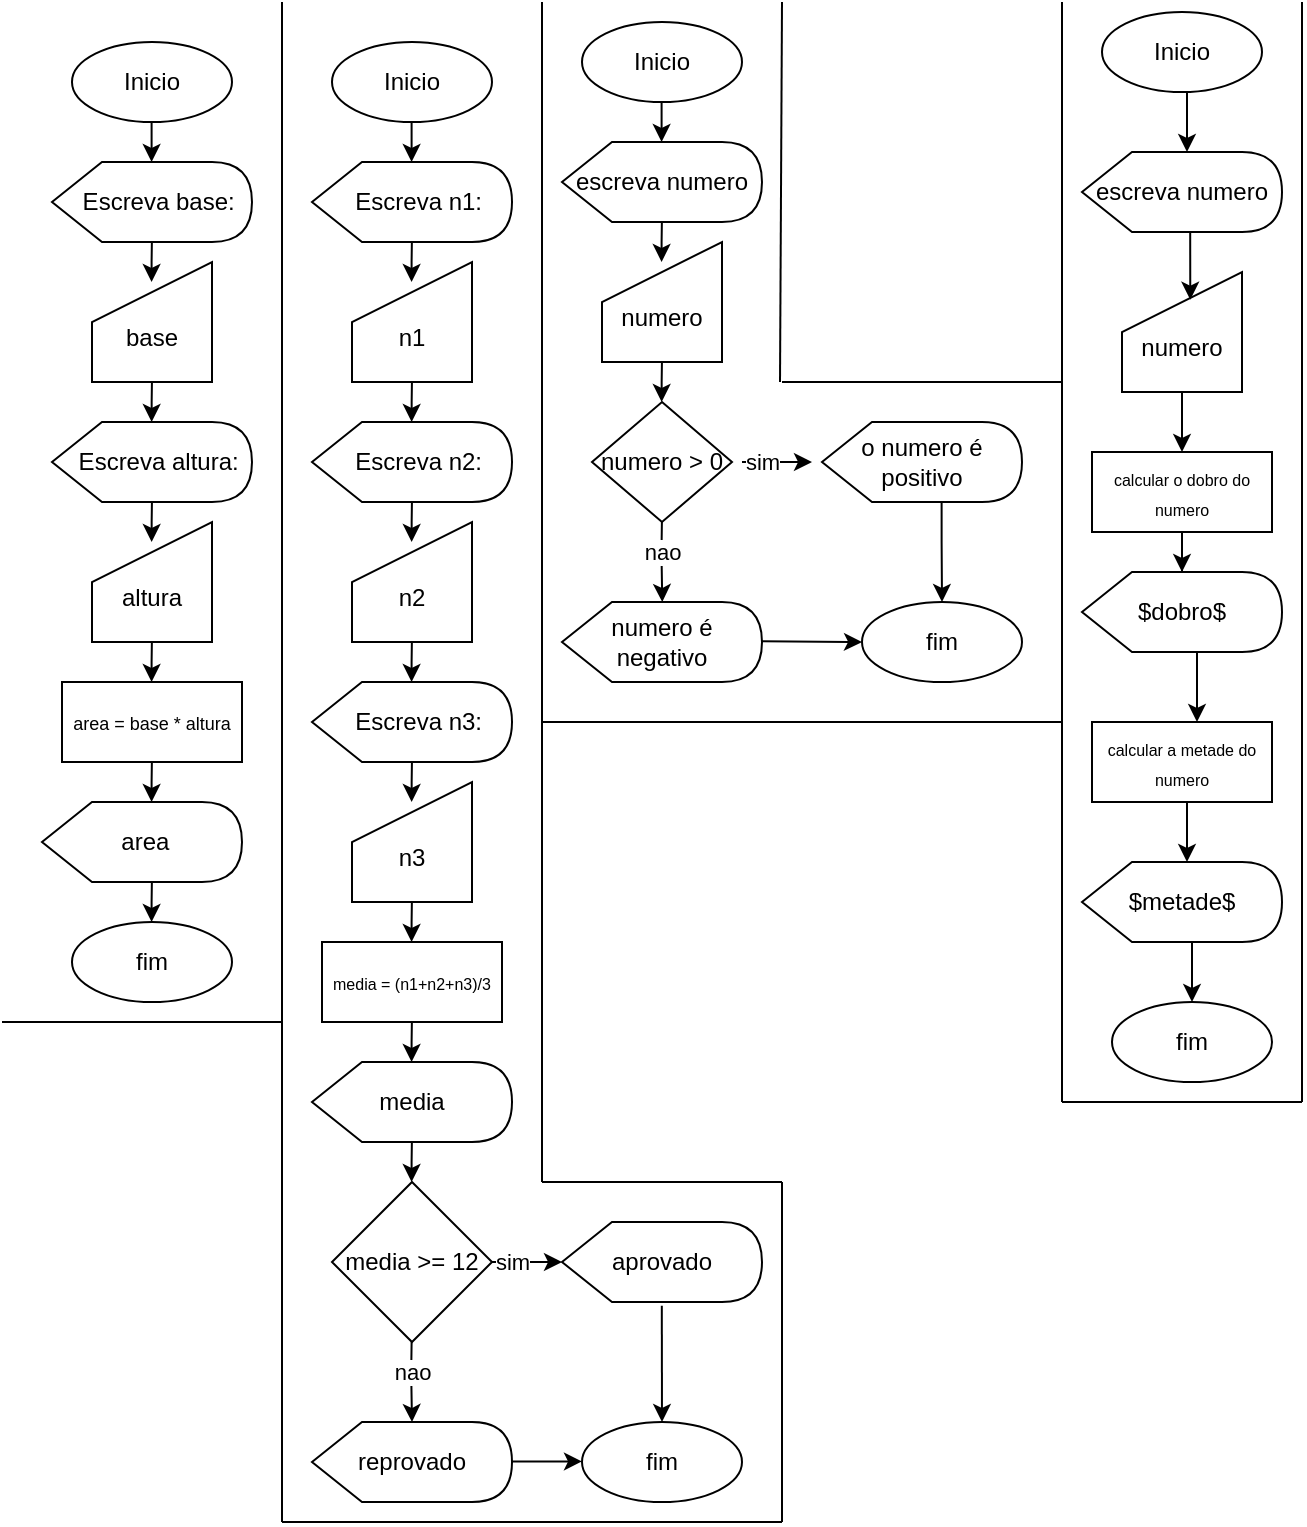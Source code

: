 <mxfile version="26.2.5">
  <diagram name="Página-1" id="g_h2XA78Yj2dbJA6HJTw">
    <mxGraphModel dx="656" dy="356" grid="1" gridSize="10" guides="1" tooltips="1" connect="1" arrows="1" fold="1" page="1" pageScale="1" pageWidth="827" pageHeight="1169" math="0" shadow="0">
      <root>
        <mxCell id="0" />
        <mxCell id="1" parent="0" />
        <mxCell id="25ei15dYUHbiPBNoR425-1" value="Inicio" style="ellipse;whiteSpace=wrap;html=1;" parent="1" vertex="1">
          <mxGeometry x="35" y="20" width="80" height="40" as="geometry" />
        </mxCell>
        <mxCell id="25ei15dYUHbiPBNoR425-2" value="" style="endArrow=classic;html=1;rounded=0;" parent="1" edge="1">
          <mxGeometry width="50" height="50" relative="1" as="geometry">
            <mxPoint x="74.8" y="60" as="sourcePoint" />
            <mxPoint x="75" y="80" as="targetPoint" />
            <Array as="points">
              <mxPoint x="74.8" y="80" />
            </Array>
          </mxGeometry>
        </mxCell>
        <mxCell id="25ei15dYUHbiPBNoR425-4" value="&lt;div&gt;&lt;br&gt;&lt;/div&gt;&lt;div&gt;&lt;span style=&quot;background-color: transparent; color: light-dark(rgb(0, 0, 0), rgb(255, 255, 255));&quot;&gt;base&lt;/span&gt;&lt;/div&gt;" style="shape=manualInput;whiteSpace=wrap;html=1;" parent="1" vertex="1">
          <mxGeometry x="45" y="130" width="60" height="60" as="geometry" />
        </mxCell>
        <mxCell id="25ei15dYUHbiPBNoR425-5" value="&amp;nbsp; Escreva base:" style="shape=display;whiteSpace=wrap;html=1;" parent="1" vertex="1">
          <mxGeometry x="25" y="80" width="100" height="40" as="geometry" />
        </mxCell>
        <mxCell id="25ei15dYUHbiPBNoR425-6" value="" style="endArrow=classic;html=1;rounded=0;" parent="1" edge="1">
          <mxGeometry width="50" height="50" relative="1" as="geometry">
            <mxPoint x="74.94" y="120" as="sourcePoint" />
            <mxPoint x="74.8" y="140" as="targetPoint" />
            <Array as="points">
              <mxPoint x="74.8" y="130" />
              <mxPoint x="74.8" y="140" />
            </Array>
          </mxGeometry>
        </mxCell>
        <mxCell id="25ei15dYUHbiPBNoR425-7" value="&lt;div&gt;&lt;br&gt;&lt;/div&gt;altura" style="shape=manualInput;whiteSpace=wrap;html=1;" parent="1" vertex="1">
          <mxGeometry x="45" y="260" width="60" height="60" as="geometry" />
        </mxCell>
        <mxCell id="25ei15dYUHbiPBNoR425-8" value="&amp;nbsp; Escreva altura:" style="shape=display;whiteSpace=wrap;html=1;" parent="1" vertex="1">
          <mxGeometry x="25" y="210" width="100" height="40" as="geometry" />
        </mxCell>
        <mxCell id="25ei15dYUHbiPBNoR425-9" value="" style="endArrow=classic;html=1;rounded=0;" parent="1" edge="1">
          <mxGeometry width="50" height="50" relative="1" as="geometry">
            <mxPoint x="74.97" y="250" as="sourcePoint" />
            <mxPoint x="74.83" y="270" as="targetPoint" />
            <Array as="points">
              <mxPoint x="74.83" y="260" />
              <mxPoint x="74.83" y="270" />
            </Array>
          </mxGeometry>
        </mxCell>
        <mxCell id="25ei15dYUHbiPBNoR425-10" value="" style="endArrow=classic;html=1;rounded=0;" parent="1" edge="1">
          <mxGeometry width="50" height="50" relative="1" as="geometry">
            <mxPoint x="74.97" y="190" as="sourcePoint" />
            <mxPoint x="74.83" y="210" as="targetPoint" />
            <Array as="points">
              <mxPoint x="74.83" y="200" />
              <mxPoint x="74.83" y="210" />
            </Array>
          </mxGeometry>
        </mxCell>
        <mxCell id="25ei15dYUHbiPBNoR425-11" value="&lt;font style=&quot;font-size: 9px;&quot;&gt;area = base * altura&lt;/font&gt;" style="rounded=0;whiteSpace=wrap;html=1;" parent="1" vertex="1">
          <mxGeometry x="30" y="340" width="90" height="40" as="geometry" />
        </mxCell>
        <mxCell id="25ei15dYUHbiPBNoR425-12" value="" style="endArrow=classic;html=1;rounded=0;" parent="1" edge="1">
          <mxGeometry width="50" height="50" relative="1" as="geometry">
            <mxPoint x="74.94" y="320" as="sourcePoint" />
            <mxPoint x="74.8" y="340" as="targetPoint" />
            <Array as="points">
              <mxPoint x="74.8" y="330" />
              <mxPoint x="74.8" y="340" />
            </Array>
          </mxGeometry>
        </mxCell>
        <mxCell id="25ei15dYUHbiPBNoR425-14" value="" style="endArrow=classic;html=1;rounded=0;" parent="1" edge="1">
          <mxGeometry width="50" height="50" relative="1" as="geometry">
            <mxPoint x="74.94" y="380" as="sourcePoint" />
            <mxPoint x="74.8" y="400" as="targetPoint" />
            <Array as="points">
              <mxPoint x="74.8" y="390" />
              <mxPoint x="74.8" y="400" />
            </Array>
          </mxGeometry>
        </mxCell>
        <mxCell id="25ei15dYUHbiPBNoR425-15" value="&amp;nbsp;area" style="shape=display;whiteSpace=wrap;html=1;" parent="1" vertex="1">
          <mxGeometry x="20" y="400" width="100" height="40" as="geometry" />
        </mxCell>
        <mxCell id="25ei15dYUHbiPBNoR425-16" value="fim" style="ellipse;whiteSpace=wrap;html=1;" parent="1" vertex="1">
          <mxGeometry x="35" y="460" width="80" height="40" as="geometry" />
        </mxCell>
        <mxCell id="25ei15dYUHbiPBNoR425-17" value="" style="endArrow=classic;html=1;rounded=0;" parent="1" edge="1">
          <mxGeometry width="50" height="50" relative="1" as="geometry">
            <mxPoint x="74.94" y="440" as="sourcePoint" />
            <mxPoint x="74.8" y="460" as="targetPoint" />
            <Array as="points">
              <mxPoint x="74.8" y="450" />
              <mxPoint x="74.8" y="460" />
            </Array>
          </mxGeometry>
        </mxCell>
        <mxCell id="25ei15dYUHbiPBNoR425-19" value="Inicio" style="ellipse;whiteSpace=wrap;html=1;" parent="1" vertex="1">
          <mxGeometry x="165" y="20" width="80" height="40" as="geometry" />
        </mxCell>
        <mxCell id="25ei15dYUHbiPBNoR425-20" value="" style="endArrow=classic;html=1;rounded=0;" parent="1" edge="1">
          <mxGeometry width="50" height="50" relative="1" as="geometry">
            <mxPoint x="204.8" y="60" as="sourcePoint" />
            <mxPoint x="205" y="80" as="targetPoint" />
            <Array as="points">
              <mxPoint x="204.8" y="80" />
            </Array>
          </mxGeometry>
        </mxCell>
        <mxCell id="25ei15dYUHbiPBNoR425-21" value="&lt;div&gt;&lt;br&gt;&lt;/div&gt;&lt;div&gt;n1&lt;/div&gt;" style="shape=manualInput;whiteSpace=wrap;html=1;" parent="1" vertex="1">
          <mxGeometry x="175" y="130" width="60" height="60" as="geometry" />
        </mxCell>
        <mxCell id="25ei15dYUHbiPBNoR425-22" value="&amp;nbsp; Escreva n1:" style="shape=display;whiteSpace=wrap;html=1;" parent="1" vertex="1">
          <mxGeometry x="155" y="80" width="100" height="40" as="geometry" />
        </mxCell>
        <mxCell id="25ei15dYUHbiPBNoR425-23" value="" style="endArrow=classic;html=1;rounded=0;" parent="1" edge="1">
          <mxGeometry width="50" height="50" relative="1" as="geometry">
            <mxPoint x="204.94" y="120" as="sourcePoint" />
            <mxPoint x="204.8" y="140" as="targetPoint" />
            <Array as="points">
              <mxPoint x="204.8" y="130" />
              <mxPoint x="204.8" y="140" />
            </Array>
          </mxGeometry>
        </mxCell>
        <mxCell id="25ei15dYUHbiPBNoR425-24" value="&lt;div&gt;&lt;br&gt;&lt;/div&gt;&lt;div&gt;n2&lt;/div&gt;" style="shape=manualInput;whiteSpace=wrap;html=1;" parent="1" vertex="1">
          <mxGeometry x="175" y="260" width="60" height="60" as="geometry" />
        </mxCell>
        <mxCell id="25ei15dYUHbiPBNoR425-25" value="&amp;nbsp; Escreva n2:" style="shape=display;whiteSpace=wrap;html=1;" parent="1" vertex="1">
          <mxGeometry x="155" y="210" width="100" height="40" as="geometry" />
        </mxCell>
        <mxCell id="25ei15dYUHbiPBNoR425-26" value="" style="endArrow=classic;html=1;rounded=0;" parent="1" edge="1">
          <mxGeometry width="50" height="50" relative="1" as="geometry">
            <mxPoint x="204.97" y="250" as="sourcePoint" />
            <mxPoint x="204.83" y="270" as="targetPoint" />
            <Array as="points">
              <mxPoint x="204.83" y="260" />
              <mxPoint x="204.83" y="270" />
            </Array>
          </mxGeometry>
        </mxCell>
        <mxCell id="25ei15dYUHbiPBNoR425-27" value="" style="endArrow=classic;html=1;rounded=0;" parent="1" edge="1">
          <mxGeometry width="50" height="50" relative="1" as="geometry">
            <mxPoint x="204.97" y="190" as="sourcePoint" />
            <mxPoint x="204.83" y="210" as="targetPoint" />
            <Array as="points">
              <mxPoint x="204.83" y="200" />
              <mxPoint x="204.83" y="210" />
            </Array>
          </mxGeometry>
        </mxCell>
        <mxCell id="25ei15dYUHbiPBNoR425-28" value="&lt;font style=&quot;font-size: 8px;&quot;&gt;media = (n1+n2+n3)/3&lt;/font&gt;" style="rounded=0;whiteSpace=wrap;html=1;" parent="1" vertex="1">
          <mxGeometry x="160" y="470" width="90" height="40" as="geometry" />
        </mxCell>
        <mxCell id="25ei15dYUHbiPBNoR425-29" value="" style="endArrow=classic;html=1;rounded=0;" parent="1" edge="1">
          <mxGeometry width="50" height="50" relative="1" as="geometry">
            <mxPoint x="204.94" y="320" as="sourcePoint" />
            <mxPoint x="204.8" y="340" as="targetPoint" />
            <Array as="points">
              <mxPoint x="204.8" y="330" />
              <mxPoint x="204.8" y="340" />
            </Array>
          </mxGeometry>
        </mxCell>
        <mxCell id="25ei15dYUHbiPBNoR425-30" value="" style="endArrow=classic;html=1;rounded=0;" parent="1" edge="1">
          <mxGeometry width="50" height="50" relative="1" as="geometry">
            <mxPoint x="204.94" y="510" as="sourcePoint" />
            <mxPoint x="204.8" y="530" as="targetPoint" />
            <Array as="points">
              <mxPoint x="204.8" y="520" />
              <mxPoint x="204.8" y="530" />
            </Array>
          </mxGeometry>
        </mxCell>
        <mxCell id="25ei15dYUHbiPBNoR425-31" value="media" style="shape=display;whiteSpace=wrap;html=1;" parent="1" vertex="1">
          <mxGeometry x="155" y="530" width="100" height="40" as="geometry" />
        </mxCell>
        <mxCell id="25ei15dYUHbiPBNoR425-33" value="" style="endArrow=classic;html=1;rounded=0;" parent="1" edge="1">
          <mxGeometry width="50" height="50" relative="1" as="geometry">
            <mxPoint x="204.94" y="570" as="sourcePoint" />
            <mxPoint x="204.8" y="590" as="targetPoint" />
            <Array as="points">
              <mxPoint x="204.8" y="580" />
              <mxPoint x="204.8" y="590" />
            </Array>
          </mxGeometry>
        </mxCell>
        <mxCell id="25ei15dYUHbiPBNoR425-34" value="&lt;div&gt;&lt;br&gt;&lt;/div&gt;&lt;div&gt;n3&lt;/div&gt;" style="shape=manualInput;whiteSpace=wrap;html=1;" parent="1" vertex="1">
          <mxGeometry x="175" y="390" width="60" height="60" as="geometry" />
        </mxCell>
        <mxCell id="25ei15dYUHbiPBNoR425-35" value="&amp;nbsp; Escreva n3:" style="shape=display;whiteSpace=wrap;html=1;" parent="1" vertex="1">
          <mxGeometry x="155" y="340" width="100" height="40" as="geometry" />
        </mxCell>
        <mxCell id="25ei15dYUHbiPBNoR425-36" value="" style="endArrow=classic;html=1;rounded=0;" parent="1" edge="1">
          <mxGeometry width="50" height="50" relative="1" as="geometry">
            <mxPoint x="204.97" y="380" as="sourcePoint" />
            <mxPoint x="204.83" y="400" as="targetPoint" />
            <Array as="points">
              <mxPoint x="204.83" y="390" />
              <mxPoint x="204.83" y="400" />
            </Array>
          </mxGeometry>
        </mxCell>
        <mxCell id="25ei15dYUHbiPBNoR425-37" value="" style="endArrow=classic;html=1;rounded=0;" parent="1" edge="1">
          <mxGeometry width="50" height="50" relative="1" as="geometry">
            <mxPoint x="204.94" y="450" as="sourcePoint" />
            <mxPoint x="204.8" y="470" as="targetPoint" />
            <Array as="points">
              <mxPoint x="204.8" y="460" />
              <mxPoint x="204.8" y="470" />
            </Array>
          </mxGeometry>
        </mxCell>
        <mxCell id="25ei15dYUHbiPBNoR425-38" value="media &amp;gt;= 12" style="rhombus;whiteSpace=wrap;html=1;" parent="1" vertex="1">
          <mxGeometry x="165" y="590" width="80" height="80" as="geometry" />
        </mxCell>
        <mxCell id="25ei15dYUHbiPBNoR425-40" value="" style="endArrow=classic;html=1;rounded=0;" parent="1" edge="1">
          <mxGeometry width="50" height="50" relative="1" as="geometry">
            <mxPoint x="204.81" y="670" as="sourcePoint" />
            <mxPoint x="205" y="710" as="targetPoint" />
            <Array as="points">
              <mxPoint x="204.67" y="680" />
              <mxPoint x="204.67" y="690" />
            </Array>
          </mxGeometry>
        </mxCell>
        <mxCell id="25ei15dYUHbiPBNoR425-44" value="nao" style="edgeLabel;html=1;align=center;verticalAlign=middle;resizable=0;points=[];" parent="25ei15dYUHbiPBNoR425-40" vertex="1" connectable="0">
          <mxGeometry x="-0.256" relative="1" as="geometry">
            <mxPoint as="offset" />
          </mxGeometry>
        </mxCell>
        <mxCell id="25ei15dYUHbiPBNoR425-42" value="" style="endArrow=classic;html=1;rounded=0;exitX=1;exitY=0.5;exitDx=0;exitDy=0;" parent="1" source="25ei15dYUHbiPBNoR425-38" edge="1">
          <mxGeometry width="50" height="50" relative="1" as="geometry">
            <mxPoint x="260.14" y="620" as="sourcePoint" />
            <mxPoint x="280" y="630" as="targetPoint" />
            <Array as="points">
              <mxPoint x="270" y="630" />
            </Array>
          </mxGeometry>
        </mxCell>
        <mxCell id="25ei15dYUHbiPBNoR425-43" value="sim" style="edgeLabel;html=1;align=center;verticalAlign=middle;resizable=0;points=[];" parent="25ei15dYUHbiPBNoR425-42" vertex="1" connectable="0">
          <mxGeometry x="-0.286" y="2" relative="1" as="geometry">
            <mxPoint x="-3" y="2" as="offset" />
          </mxGeometry>
        </mxCell>
        <mxCell id="25ei15dYUHbiPBNoR425-46" value="reprovado" style="shape=display;whiteSpace=wrap;html=1;" parent="1" vertex="1">
          <mxGeometry x="155" y="710" width="100" height="40" as="geometry" />
        </mxCell>
        <mxCell id="25ei15dYUHbiPBNoR425-47" value="aprovado" style="shape=display;whiteSpace=wrap;html=1;" parent="1" vertex="1">
          <mxGeometry x="280" y="610" width="100" height="40" as="geometry" />
        </mxCell>
        <mxCell id="25ei15dYUHbiPBNoR425-48" value="fim" style="ellipse;whiteSpace=wrap;html=1;" parent="1" vertex="1">
          <mxGeometry x="290" y="710" width="80" height="40" as="geometry" />
        </mxCell>
        <mxCell id="25ei15dYUHbiPBNoR425-50" value="" style="endArrow=classic;html=1;rounded=0;exitX=1;exitY=0.5;exitDx=0;exitDy=0;" parent="1" edge="1">
          <mxGeometry width="50" height="50" relative="1" as="geometry">
            <mxPoint x="255" y="729.72" as="sourcePoint" />
            <mxPoint x="290" y="729.72" as="targetPoint" />
            <Array as="points" />
          </mxGeometry>
        </mxCell>
        <mxCell id="25ei15dYUHbiPBNoR425-52" value="" style="endArrow=classic;html=1;rounded=0;exitX=0.499;exitY=1.046;exitDx=0;exitDy=0;exitPerimeter=0;entryX=0.5;entryY=0;entryDx=0;entryDy=0;" parent="1" source="25ei15dYUHbiPBNoR425-47" target="25ei15dYUHbiPBNoR425-48" edge="1">
          <mxGeometry width="50" height="50" relative="1" as="geometry">
            <mxPoint x="280" y="690" as="sourcePoint" />
            <mxPoint x="330" y="640" as="targetPoint" />
            <Array as="points" />
          </mxGeometry>
        </mxCell>
        <mxCell id="25ei15dYUHbiPBNoR425-57" value="Inicio" style="ellipse;whiteSpace=wrap;html=1;" parent="1" vertex="1">
          <mxGeometry x="290" y="10" width="80" height="40" as="geometry" />
        </mxCell>
        <mxCell id="25ei15dYUHbiPBNoR425-58" value="" style="endArrow=classic;html=1;rounded=0;" parent="1" edge="1">
          <mxGeometry width="50" height="50" relative="1" as="geometry">
            <mxPoint x="329.8" y="50" as="sourcePoint" />
            <mxPoint x="330" y="70" as="targetPoint" />
            <Array as="points">
              <mxPoint x="329.8" y="70" />
            </Array>
          </mxGeometry>
        </mxCell>
        <mxCell id="25ei15dYUHbiPBNoR425-59" value="&lt;div&gt;&lt;br&gt;&lt;/div&gt;&lt;div&gt;numero&lt;/div&gt;" style="shape=manualInput;whiteSpace=wrap;html=1;" parent="1" vertex="1">
          <mxGeometry x="300" y="120" width="60" height="60" as="geometry" />
        </mxCell>
        <mxCell id="25ei15dYUHbiPBNoR425-60" value="escreva numero" style="shape=display;whiteSpace=wrap;html=1;" parent="1" vertex="1">
          <mxGeometry x="280" y="70" width="100" height="40" as="geometry" />
        </mxCell>
        <mxCell id="25ei15dYUHbiPBNoR425-61" value="" style="endArrow=classic;html=1;rounded=0;" parent="1" edge="1">
          <mxGeometry width="50" height="50" relative="1" as="geometry">
            <mxPoint x="329.94" y="110" as="sourcePoint" />
            <mxPoint x="329.8" y="130" as="targetPoint" />
            <Array as="points">
              <mxPoint x="329.8" y="120" />
              <mxPoint x="329.8" y="130" />
            </Array>
          </mxGeometry>
        </mxCell>
        <mxCell id="25ei15dYUHbiPBNoR425-65" value="" style="endArrow=classic;html=1;rounded=0;" parent="1" edge="1">
          <mxGeometry width="50" height="50" relative="1" as="geometry">
            <mxPoint x="329.97" y="180" as="sourcePoint" />
            <mxPoint x="329.83" y="200" as="targetPoint" />
            <Array as="points">
              <mxPoint x="329.83" y="190" />
              <mxPoint x="329.83" y="200" />
            </Array>
          </mxGeometry>
        </mxCell>
        <mxCell id="25ei15dYUHbiPBNoR425-69" value="numero &amp;gt; 0" style="rhombus;whiteSpace=wrap;html=1;" parent="1" vertex="1">
          <mxGeometry x="295" y="200" width="70" height="60" as="geometry" />
        </mxCell>
        <mxCell id="25ei15dYUHbiPBNoR425-70" value="" style="endArrow=classic;html=1;rounded=0;exitX=1;exitY=0.5;exitDx=0;exitDy=0;" parent="1" edge="1">
          <mxGeometry width="50" height="50" relative="1" as="geometry">
            <mxPoint x="370" y="230" as="sourcePoint" />
            <mxPoint x="405" y="230" as="targetPoint" />
            <Array as="points">
              <mxPoint x="395" y="230" />
            </Array>
          </mxGeometry>
        </mxCell>
        <mxCell id="25ei15dYUHbiPBNoR425-71" value="sim" style="edgeLabel;html=1;align=center;verticalAlign=middle;resizable=0;points=[];" parent="25ei15dYUHbiPBNoR425-70" vertex="1" connectable="0">
          <mxGeometry x="-0.286" y="2" relative="1" as="geometry">
            <mxPoint x="-3" y="2" as="offset" />
          </mxGeometry>
        </mxCell>
        <mxCell id="25ei15dYUHbiPBNoR425-72" value="" style="endArrow=classic;html=1;rounded=0;" parent="1" edge="1">
          <mxGeometry width="50" height="50" relative="1" as="geometry">
            <mxPoint x="329.95" y="260" as="sourcePoint" />
            <mxPoint x="330.14" y="300" as="targetPoint" />
            <Array as="points">
              <mxPoint x="329.81" y="270" />
              <mxPoint x="329.81" y="280" />
            </Array>
          </mxGeometry>
        </mxCell>
        <mxCell id="25ei15dYUHbiPBNoR425-73" value="nao" style="edgeLabel;html=1;align=center;verticalAlign=middle;resizable=0;points=[];" parent="25ei15dYUHbiPBNoR425-72" vertex="1" connectable="0">
          <mxGeometry x="-0.256" relative="1" as="geometry">
            <mxPoint as="offset" />
          </mxGeometry>
        </mxCell>
        <mxCell id="25ei15dYUHbiPBNoR425-74" value="o numero é positivo" style="shape=display;whiteSpace=wrap;html=1;" parent="1" vertex="1">
          <mxGeometry x="410" y="210" width="100" height="40" as="geometry" />
        </mxCell>
        <mxCell id="25ei15dYUHbiPBNoR425-75" value="numero é negativo" style="shape=display;whiteSpace=wrap;html=1;" parent="1" vertex="1">
          <mxGeometry x="280" y="300" width="100" height="40" as="geometry" />
        </mxCell>
        <mxCell id="25ei15dYUHbiPBNoR425-76" value="fim" style="ellipse;whiteSpace=wrap;html=1;" parent="1" vertex="1">
          <mxGeometry x="430" y="300" width="80" height="40" as="geometry" />
        </mxCell>
        <mxCell id="25ei15dYUHbiPBNoR425-77" value="" style="endArrow=classic;html=1;rounded=0;exitX=0.499;exitY=1.046;exitDx=0;exitDy=0;exitPerimeter=0;entryX=0.5;entryY=0;entryDx=0;entryDy=0;" parent="1" target="25ei15dYUHbiPBNoR425-76" edge="1">
          <mxGeometry width="50" height="50" relative="1" as="geometry">
            <mxPoint x="469.81" y="250" as="sourcePoint" />
            <mxPoint x="469.81" y="290" as="targetPoint" />
            <Array as="points">
              <mxPoint x="469.81" y="270" />
            </Array>
          </mxGeometry>
        </mxCell>
        <mxCell id="25ei15dYUHbiPBNoR425-78" value="" style="endArrow=classic;html=1;rounded=0;exitX=1;exitY=0.5;exitDx=0;exitDy=0;entryX=0;entryY=0.5;entryDx=0;entryDy=0;" parent="1" target="25ei15dYUHbiPBNoR425-76" edge="1">
          <mxGeometry width="50" height="50" relative="1" as="geometry">
            <mxPoint x="380" y="319.62" as="sourcePoint" />
            <mxPoint x="415" y="319.62" as="targetPoint" />
            <Array as="points" />
          </mxGeometry>
        </mxCell>
        <mxCell id="25ei15dYUHbiPBNoR425-79" value="" style="endArrow=none;html=1;rounded=0;" parent="1" edge="1">
          <mxGeometry width="50" height="50" relative="1" as="geometry">
            <mxPoint x="140" y="510" as="sourcePoint" />
            <mxPoint x="140" as="targetPoint" />
          </mxGeometry>
        </mxCell>
        <mxCell id="25ei15dYUHbiPBNoR425-80" value="" style="endArrow=none;html=1;rounded=0;" parent="1" edge="1">
          <mxGeometry width="50" height="50" relative="1" as="geometry">
            <mxPoint y="510" as="sourcePoint" />
            <mxPoint x="140" y="510" as="targetPoint" />
          </mxGeometry>
        </mxCell>
        <mxCell id="25ei15dYUHbiPBNoR425-81" value="" style="endArrow=none;html=1;rounded=0;" parent="1" edge="1">
          <mxGeometry width="50" height="50" relative="1" as="geometry">
            <mxPoint x="140" y="760" as="sourcePoint" />
            <mxPoint x="140" y="510" as="targetPoint" />
          </mxGeometry>
        </mxCell>
        <mxCell id="25ei15dYUHbiPBNoR425-82" value="" style="endArrow=none;html=1;rounded=0;" parent="1" edge="1">
          <mxGeometry width="50" height="50" relative="1" as="geometry">
            <mxPoint x="390" y="760" as="sourcePoint" />
            <mxPoint x="140" y="760" as="targetPoint" />
          </mxGeometry>
        </mxCell>
        <mxCell id="25ei15dYUHbiPBNoR425-83" value="" style="endArrow=none;html=1;rounded=0;" parent="1" edge="1">
          <mxGeometry width="50" height="50" relative="1" as="geometry">
            <mxPoint x="390" y="760" as="sourcePoint" />
            <mxPoint x="390" y="590" as="targetPoint" />
          </mxGeometry>
        </mxCell>
        <mxCell id="25ei15dYUHbiPBNoR425-84" value="" style="endArrow=none;html=1;rounded=0;" parent="1" edge="1">
          <mxGeometry width="50" height="50" relative="1" as="geometry">
            <mxPoint x="270" y="590" as="sourcePoint" />
            <mxPoint x="390" y="590" as="targetPoint" />
          </mxGeometry>
        </mxCell>
        <mxCell id="25ei15dYUHbiPBNoR425-85" value="" style="endArrow=none;html=1;rounded=0;" parent="1" edge="1">
          <mxGeometry width="50" height="50" relative="1" as="geometry">
            <mxPoint x="270" y="590" as="sourcePoint" />
            <mxPoint x="270" as="targetPoint" />
          </mxGeometry>
        </mxCell>
        <mxCell id="25ei15dYUHbiPBNoR425-86" value="" style="endArrow=none;html=1;rounded=0;" parent="1" edge="1">
          <mxGeometry width="50" height="50" relative="1" as="geometry">
            <mxPoint x="270" y="360" as="sourcePoint" />
            <mxPoint x="530" y="360" as="targetPoint" />
          </mxGeometry>
        </mxCell>
        <mxCell id="25ei15dYUHbiPBNoR425-87" value="" style="endArrow=none;html=1;rounded=0;" parent="1" edge="1">
          <mxGeometry width="50" height="50" relative="1" as="geometry">
            <mxPoint x="530" y="360" as="sourcePoint" />
            <mxPoint x="530" y="190" as="targetPoint" />
          </mxGeometry>
        </mxCell>
        <mxCell id="25ei15dYUHbiPBNoR425-88" value="" style="endArrow=none;html=1;rounded=0;" parent="1" edge="1">
          <mxGeometry width="50" height="50" relative="1" as="geometry">
            <mxPoint x="530" y="190" as="sourcePoint" />
            <mxPoint x="390" y="190" as="targetPoint" />
          </mxGeometry>
        </mxCell>
        <mxCell id="25ei15dYUHbiPBNoR425-89" value="" style="endArrow=none;html=1;rounded=0;" parent="1" edge="1">
          <mxGeometry width="50" height="50" relative="1" as="geometry">
            <mxPoint x="389" y="190" as="sourcePoint" />
            <mxPoint x="390" as="targetPoint" />
          </mxGeometry>
        </mxCell>
        <mxCell id="25ei15dYUHbiPBNoR425-106" value="Inicio" style="ellipse;whiteSpace=wrap;html=1;" parent="1" vertex="1">
          <mxGeometry x="550" y="5" width="80" height="40" as="geometry" />
        </mxCell>
        <mxCell id="25ei15dYUHbiPBNoR425-107" value="escreva numero" style="shape=display;whiteSpace=wrap;html=1;" parent="1" vertex="1">
          <mxGeometry x="540" y="75" width="100" height="40" as="geometry" />
        </mxCell>
        <mxCell id="25ei15dYUHbiPBNoR425-116" style="edgeStyle=orthogonalEdgeStyle;rounded=0;orthogonalLoop=1;jettySize=auto;html=1;exitX=0.5;exitY=1;exitDx=0;exitDy=0;entryX=0.5;entryY=0;entryDx=0;entryDy=0;" parent="1" source="25ei15dYUHbiPBNoR425-108" target="25ei15dYUHbiPBNoR425-109" edge="1">
          <mxGeometry relative="1" as="geometry" />
        </mxCell>
        <mxCell id="25ei15dYUHbiPBNoR425-108" value="&lt;div&gt;&lt;br&gt;&lt;/div&gt;&lt;div&gt;numero&lt;/div&gt;" style="shape=manualInput;whiteSpace=wrap;html=1;" parent="1" vertex="1">
          <mxGeometry x="560" y="135" width="60" height="60" as="geometry" />
        </mxCell>
        <mxCell id="25ei15dYUHbiPBNoR425-117" style="edgeStyle=orthogonalEdgeStyle;rounded=0;orthogonalLoop=1;jettySize=auto;html=1;exitX=0.5;exitY=1;exitDx=0;exitDy=0;" parent="1" source="25ei15dYUHbiPBNoR425-109" target="25ei15dYUHbiPBNoR425-110" edge="1">
          <mxGeometry relative="1" as="geometry" />
        </mxCell>
        <mxCell id="25ei15dYUHbiPBNoR425-109" value="&lt;span style=&quot;font-size: 8px;&quot;&gt;calcular o dobro do numero&lt;/span&gt;" style="rounded=0;whiteSpace=wrap;html=1;" parent="1" vertex="1">
          <mxGeometry x="545" y="225" width="90" height="40" as="geometry" />
        </mxCell>
        <mxCell id="25ei15dYUHbiPBNoR425-110" value="$dobro$" style="shape=display;whiteSpace=wrap;html=1;" parent="1" vertex="1">
          <mxGeometry x="540" y="285" width="100" height="40" as="geometry" />
        </mxCell>
        <mxCell id="25ei15dYUHbiPBNoR425-120" style="edgeStyle=orthogonalEdgeStyle;rounded=0;orthogonalLoop=1;jettySize=auto;html=1;exitX=0;exitY=0;exitDx=52.5;exitDy=40;exitPerimeter=0;entryX=0.5;entryY=0;entryDx=0;entryDy=0;" parent="1" source="25ei15dYUHbiPBNoR425-111" target="25ei15dYUHbiPBNoR425-112" edge="1">
          <mxGeometry relative="1" as="geometry" />
        </mxCell>
        <mxCell id="25ei15dYUHbiPBNoR425-111" value="$metade$" style="shape=display;whiteSpace=wrap;html=1;" parent="1" vertex="1">
          <mxGeometry x="540" y="430" width="100" height="40" as="geometry" />
        </mxCell>
        <mxCell id="25ei15dYUHbiPBNoR425-112" value="fim" style="ellipse;whiteSpace=wrap;html=1;" parent="1" vertex="1">
          <mxGeometry x="555" y="500" width="80" height="40" as="geometry" />
        </mxCell>
        <mxCell id="25ei15dYUHbiPBNoR425-114" style="edgeStyle=orthogonalEdgeStyle;rounded=0;orthogonalLoop=1;jettySize=auto;html=1;exitX=0.5;exitY=1;exitDx=0;exitDy=0;entryX=0;entryY=0;entryDx=52.5;entryDy=0;entryPerimeter=0;" parent="1" source="25ei15dYUHbiPBNoR425-106" target="25ei15dYUHbiPBNoR425-107" edge="1">
          <mxGeometry relative="1" as="geometry" />
        </mxCell>
        <mxCell id="25ei15dYUHbiPBNoR425-115" style="edgeStyle=orthogonalEdgeStyle;rounded=0;orthogonalLoop=1;jettySize=auto;html=1;exitX=0;exitY=0;exitDx=52.5;exitDy=40;exitPerimeter=0;entryX=0.569;entryY=0.231;entryDx=0;entryDy=0;entryPerimeter=0;" parent="1" source="25ei15dYUHbiPBNoR425-107" target="25ei15dYUHbiPBNoR425-108" edge="1">
          <mxGeometry relative="1" as="geometry" />
        </mxCell>
        <mxCell id="25ei15dYUHbiPBNoR425-119" style="edgeStyle=orthogonalEdgeStyle;rounded=0;orthogonalLoop=1;jettySize=auto;html=1;exitX=0;exitY=0;exitDx=52.5;exitDy=40;exitPerimeter=0;entryX=0;entryY=0;entryDx=52.5;entryDy=0;entryPerimeter=0;" parent="1" source="igY6-6eHagqcgjSzm-iY-1" target="25ei15dYUHbiPBNoR425-111" edge="1">
          <mxGeometry relative="1" as="geometry" />
        </mxCell>
        <mxCell id="25ei15dYUHbiPBNoR425-122" value="" style="endArrow=none;html=1;rounded=0;" parent="1" edge="1">
          <mxGeometry width="50" height="50" relative="1" as="geometry">
            <mxPoint x="530" y="550" as="sourcePoint" />
            <mxPoint x="530" y="360" as="targetPoint" />
          </mxGeometry>
        </mxCell>
        <mxCell id="25ei15dYUHbiPBNoR425-124" value="" style="endArrow=none;html=1;rounded=0;" parent="1" edge="1">
          <mxGeometry width="50" height="50" relative="1" as="geometry">
            <mxPoint x="650" y="550" as="sourcePoint" />
            <mxPoint x="650" as="targetPoint" />
          </mxGeometry>
        </mxCell>
        <mxCell id="25ei15dYUHbiPBNoR425-125" value="" style="endArrow=none;html=1;rounded=0;" parent="1" edge="1">
          <mxGeometry width="50" height="50" relative="1" as="geometry">
            <mxPoint x="530" y="190" as="sourcePoint" />
            <mxPoint x="530" as="targetPoint" />
          </mxGeometry>
        </mxCell>
        <mxCell id="igY6-6eHagqcgjSzm-iY-2" value="" style="edgeStyle=orthogonalEdgeStyle;rounded=0;orthogonalLoop=1;jettySize=auto;html=1;exitX=0;exitY=0;exitDx=52.5;exitDy=40;exitPerimeter=0;entryX=0;entryY=0;entryDx=52.5;entryDy=0;entryPerimeter=0;" edge="1" parent="1" source="25ei15dYUHbiPBNoR425-110" target="igY6-6eHagqcgjSzm-iY-1">
          <mxGeometry relative="1" as="geometry">
            <mxPoint x="593" y="325" as="sourcePoint" />
            <mxPoint x="593" y="430" as="targetPoint" />
          </mxGeometry>
        </mxCell>
        <mxCell id="igY6-6eHagqcgjSzm-iY-1" value="&lt;span style=&quot;font-size: 8px;&quot;&gt;calcular a metade do numero&lt;/span&gt;" style="rounded=0;whiteSpace=wrap;html=1;" vertex="1" parent="1">
          <mxGeometry x="545" y="360" width="90" height="40" as="geometry" />
        </mxCell>
        <mxCell id="igY6-6eHagqcgjSzm-iY-3" value="" style="endArrow=none;html=1;rounded=0;" edge="1" parent="1">
          <mxGeometry width="50" height="50" relative="1" as="geometry">
            <mxPoint x="530" y="550" as="sourcePoint" />
            <mxPoint x="650" y="550" as="targetPoint" />
          </mxGeometry>
        </mxCell>
      </root>
    </mxGraphModel>
  </diagram>
</mxfile>
